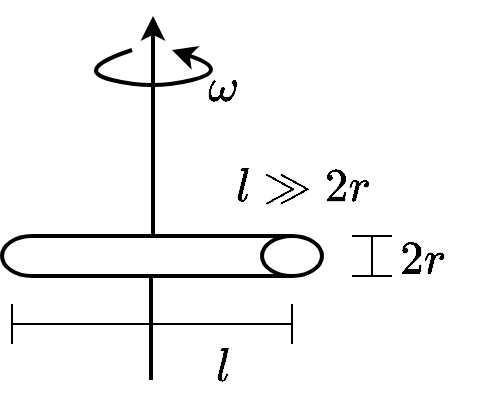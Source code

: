 <mxfile version="15.7.3" type="device"><diagram id="Q7xjLautZ7xhiJ3X_oaf" name="Seite-1"><mxGraphModel dx="786" dy="543" grid="1" gridSize="10" guides="1" tooltips="1" connect="1" arrows="1" fold="1" page="1" pageScale="1" pageWidth="827" pageHeight="1169" math="1" shadow="0"><root><mxCell id="0"/><mxCell id="1" parent="0"/><mxCell id="L29_nMh--bNw3mvDWvqI-5" value="" style="endArrow=classic;html=1;fontSize=20;strokeWidth=2;curved=1;" parent="1" edge="1"><mxGeometry width="50" height="50" relative="1" as="geometry"><mxPoint x="430" y="157" as="sourcePoint"/><mxPoint x="450" y="157" as="targetPoint"/><Array as="points"><mxPoint x="400" y="167"/><mxPoint x="440" y="177"/><mxPoint x="480" y="167"/></Array></mxGeometry></mxCell><mxCell id="L29_nMh--bNw3mvDWvqI-6" value="$$\omega$$" style="text;html=1;resizable=0;autosize=1;align=center;verticalAlign=middle;points=[];fillColor=none;strokeColor=none;rounded=0;fontSize=20;" parent="1" vertex="1"><mxGeometry x="410" y="160" width="130" height="30" as="geometry"/></mxCell><mxCell id="L29_nMh--bNw3mvDWvqI-13" value="" style="endArrow=none;html=1;rounded=0;strokeWidth=2;" parent="1" edge="1"><mxGeometry width="50" height="50" relative="1" as="geometry"><mxPoint x="439.5" y="322" as="sourcePoint"/><mxPoint x="439.5" y="271" as="targetPoint"/></mxGeometry></mxCell><mxCell id="L29_nMh--bNw3mvDWvqI-10" value="$$2r$$" style="text;html=1;resizable=0;autosize=1;align=center;verticalAlign=middle;points=[];fillColor=none;strokeColor=none;rounded=0;fontSize=20;" parent="1" vertex="1"><mxGeometry x="535" y="246" width="80" height="30" as="geometry"/></mxCell><mxCell id="L29_nMh--bNw3mvDWvqI-2" value="" style="endArrow=classic;html=1;rounded=0;strokeWidth=2;startArrow=none;" parent="1" edge="1"><mxGeometry width="50" height="50" relative="1" as="geometry"><mxPoint x="440.5" y="249" as="sourcePoint"/><mxPoint x="440.5" y="140" as="targetPoint"/></mxGeometry></mxCell><mxCell id="L29_nMh--bNw3mvDWvqI-18" value="" style="shape=crossbar;whiteSpace=wrap;html=1;rounded=1;direction=south;fontSize=20;" parent="1" vertex="1"><mxGeometry x="540" y="250" width="20" height="20" as="geometry"/></mxCell><mxCell id="L29_nMh--bNw3mvDWvqI-19" value="" style="shape=crossbar;whiteSpace=wrap;html=1;rounded=1;fontSize=20;" parent="1" vertex="1"><mxGeometry x="370" y="284" width="140" height="20" as="geometry"/></mxCell><mxCell id="L29_nMh--bNw3mvDWvqI-24" value="" style="shape=cylinder3;whiteSpace=wrap;html=1;boundedLbl=1;backgroundOutline=1;size=15;fontSize=20;rotation=90;strokeWidth=2;" parent="1" vertex="1"><mxGeometry x="435" y="180" width="20" height="160" as="geometry"/></mxCell><mxCell id="L29_nMh--bNw3mvDWvqI-25" value="$$l$$" style="text;html=1;resizable=0;autosize=1;align=center;verticalAlign=middle;points=[];fillColor=none;strokeColor=none;rounded=0;fontSize=20;" parent="1" vertex="1"><mxGeometry x="445" y="300" width="60" height="30" as="geometry"/></mxCell><mxCell id="LdE4ks_1IM_BR3qhqr36-1" value="$$l \gg 2r$$" style="text;html=1;resizable=0;autosize=1;align=center;verticalAlign=middle;points=[];fillColor=none;strokeColor=none;rounded=0;fontSize=20;" parent="1" vertex="1"><mxGeometry x="455" y="210" width="120" height="30" as="geometry"/></mxCell></root></mxGraphModel></diagram></mxfile>